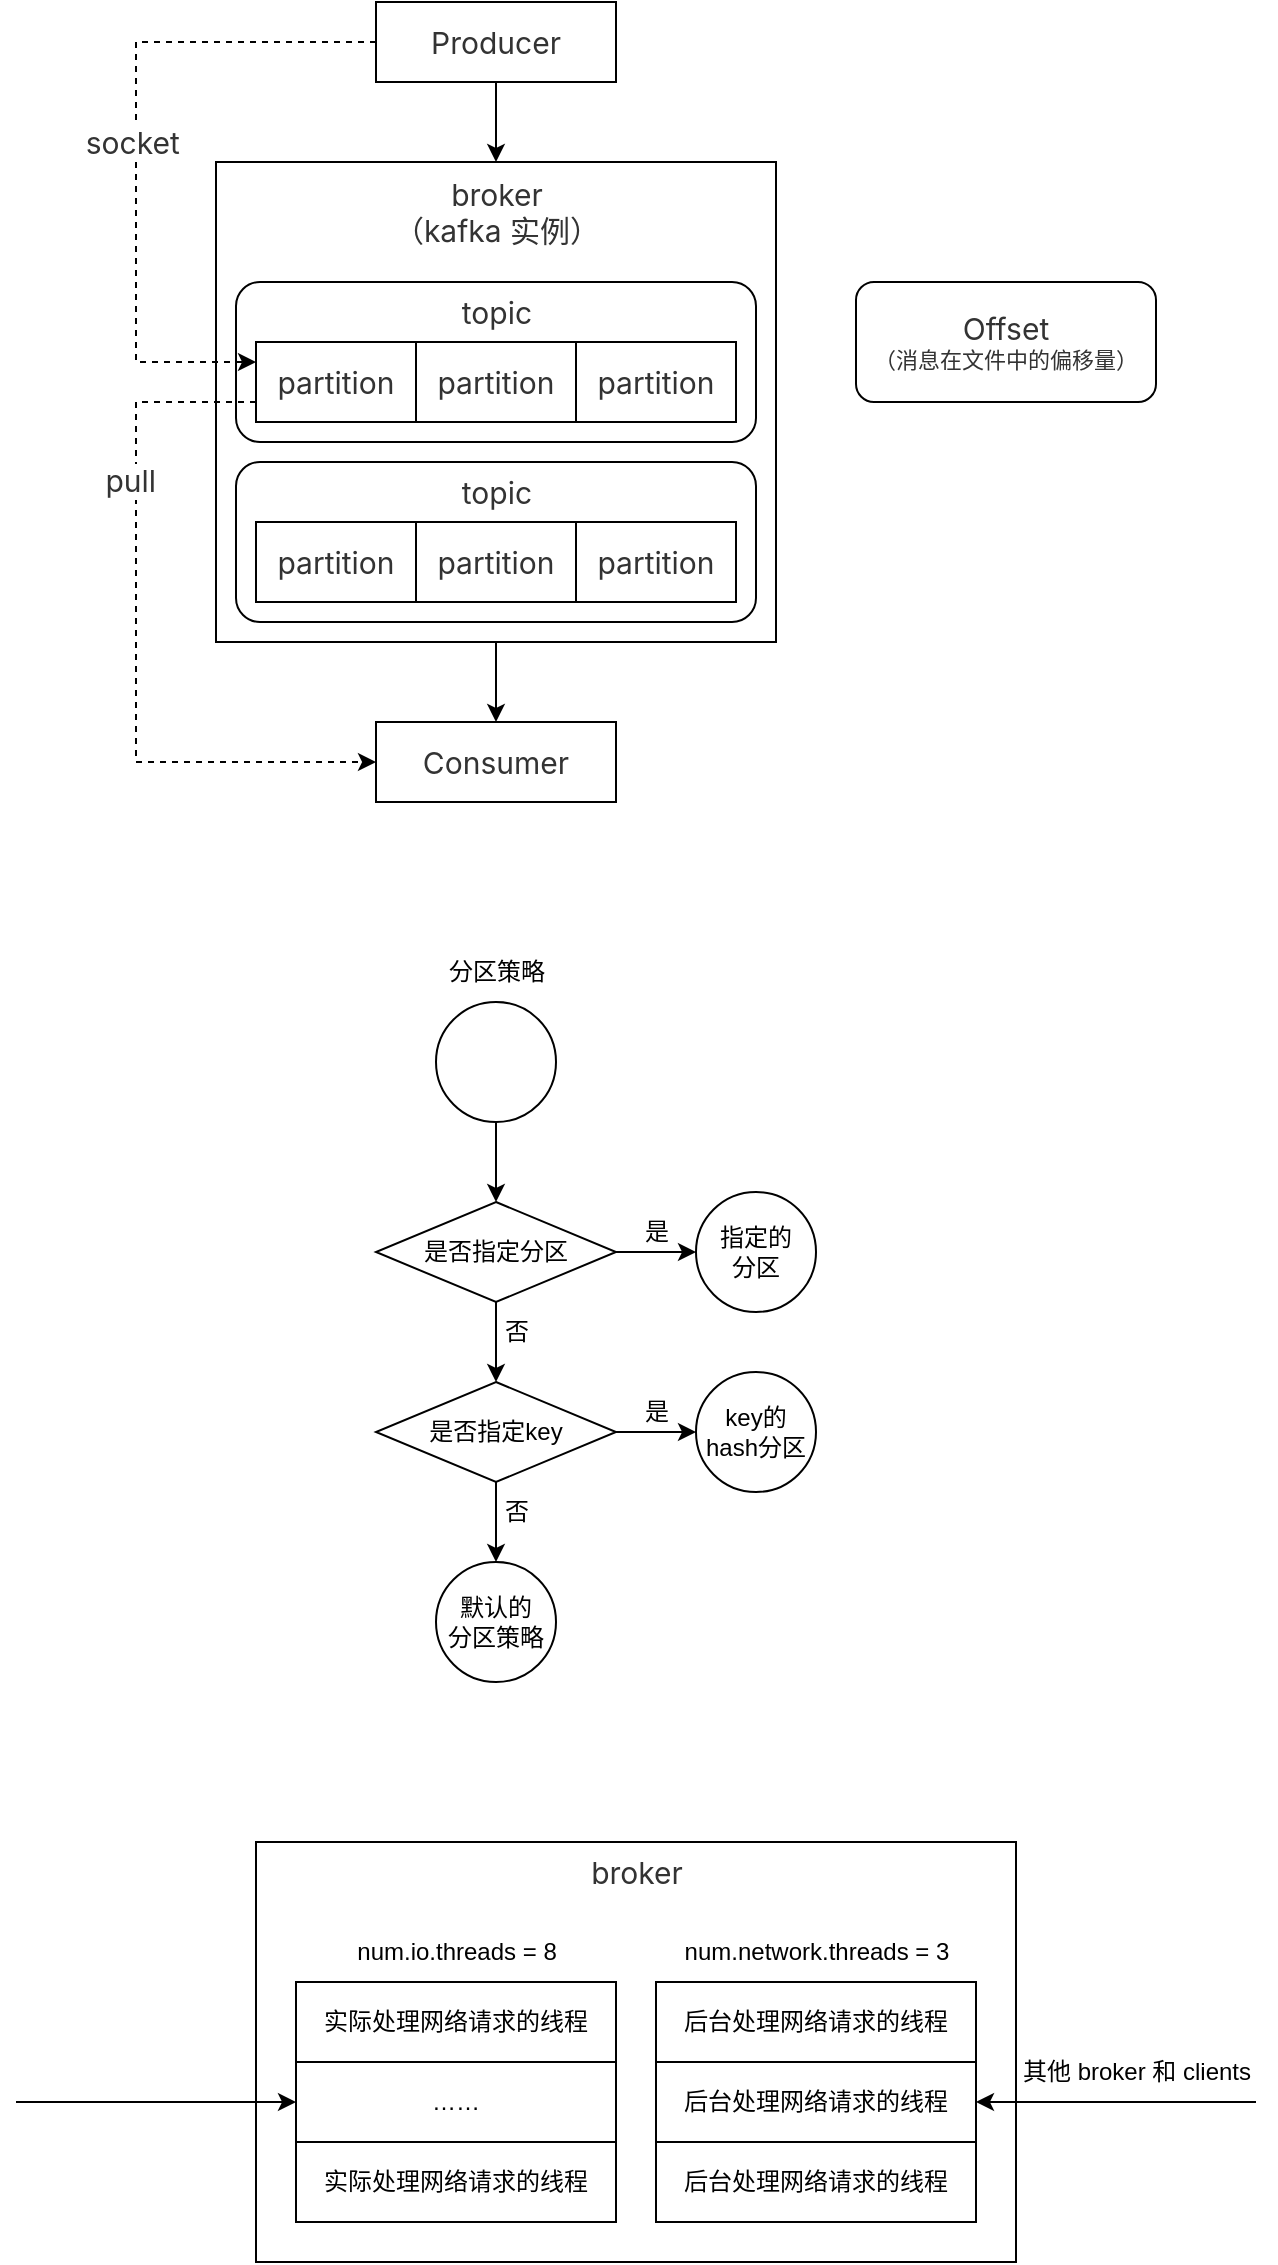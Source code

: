 <mxfile version="20.2.6" type="github">
  <diagram id="tUmb8XhlvgioK_n3crcl" name="Page-1">
    <mxGraphModel dx="1038" dy="547" grid="1" gridSize="10" guides="1" tooltips="1" connect="1" arrows="1" fold="1" page="1" pageScale="1" pageWidth="1000" pageHeight="1000" math="0" shadow="0">
      <root>
        <mxCell id="0" />
        <mxCell id="1" parent="0" />
        <mxCell id="RqvUq66pB6Gr40ib2uWk-3" value="&lt;span style=&quot;color: rgb(51, 51, 51); font-family: -apple-system, BlinkMacSystemFont, &amp;quot;Helvetica Neue&amp;quot;, &amp;quot;PingFang SC&amp;quot;, &amp;quot;Microsoft YaHei&amp;quot;, &amp;quot;Source Han Sans SC&amp;quot;, &amp;quot;Noto Sans CJK SC&amp;quot;, &amp;quot;WenQuanYi Micro Hei&amp;quot;, sans-serif; font-size: 15px; text-align: start; background-color: rgb(255, 255, 255);&quot;&gt;&lt;br&gt;&lt;/span&gt;" style="whiteSpace=wrap;html=1;" vertex="1" parent="1">
          <mxGeometry x="260" y="1000" width="380" height="210" as="geometry" />
        </mxCell>
        <mxCell id="quHDzJTUn6T4a545BPjp-5" value="&lt;span style=&quot;color: rgb(51, 51, 51); font-family: -apple-system, BlinkMacSystemFont, &amp;quot;Helvetica Neue&amp;quot;, &amp;quot;PingFang SC&amp;quot;, &amp;quot;Microsoft YaHei&amp;quot;, &amp;quot;Source Han Sans SC&amp;quot;, &amp;quot;Noto Sans CJK SC&amp;quot;, &amp;quot;WenQuanYi Micro Hei&amp;quot;, sans-serif; font-size: 15px; text-align: start; background-color: rgb(255, 255, 255);&quot;&gt;&lt;br&gt;&lt;/span&gt;" style="whiteSpace=wrap;html=1;" parent="1" vertex="1">
          <mxGeometry x="240" y="160" width="280" height="240" as="geometry" />
        </mxCell>
        <mxCell id="quHDzJTUn6T4a545BPjp-22" style="edgeStyle=orthogonalEdgeStyle;rounded=0;orthogonalLoop=1;jettySize=auto;html=1;" parent="1" source="quHDzJTUn6T4a545BPjp-1" target="quHDzJTUn6T4a545BPjp-5" edge="1">
          <mxGeometry relative="1" as="geometry" />
        </mxCell>
        <mxCell id="quHDzJTUn6T4a545BPjp-1" value="&lt;span style=&quot;color: rgb(51, 51, 51); font-family: -apple-system, BlinkMacSystemFont, &amp;quot;Helvetica Neue&amp;quot;, &amp;quot;PingFang SC&amp;quot;, &amp;quot;Microsoft YaHei&amp;quot;, &amp;quot;Source Han Sans SC&amp;quot;, &amp;quot;Noto Sans CJK SC&amp;quot;, &amp;quot;WenQuanYi Micro Hei&amp;quot;, sans-serif; font-size: 15px; text-align: start; background-color: rgb(255, 255, 255);&quot;&gt;Producer&lt;/span&gt;" style="rounded=0;whiteSpace=wrap;html=1;" parent="1" vertex="1">
          <mxGeometry x="320" y="80" width="120" height="40" as="geometry" />
        </mxCell>
        <mxCell id="quHDzJTUn6T4a545BPjp-3" value="&lt;span style=&quot;color: rgb(51, 51, 51); font-family: -apple-system, BlinkMacSystemFont, &amp;quot;Helvetica Neue&amp;quot;, &amp;quot;PingFang SC&amp;quot;, &amp;quot;Microsoft YaHei&amp;quot;, &amp;quot;Source Han Sans SC&amp;quot;, &amp;quot;Noto Sans CJK SC&amp;quot;, &amp;quot;WenQuanYi Micro Hei&amp;quot;, sans-serif; font-size: 15px; text-align: start; background-color: rgb(255, 255, 255);&quot;&gt;Consumer&lt;/span&gt;" style="rounded=0;whiteSpace=wrap;html=1;" parent="1" vertex="1">
          <mxGeometry x="320" y="440" width="120" height="40" as="geometry" />
        </mxCell>
        <mxCell id="quHDzJTUn6T4a545BPjp-23" style="edgeStyle=orthogonalEdgeStyle;rounded=0;orthogonalLoop=1;jettySize=auto;html=1;entryX=0.5;entryY=0;entryDx=0;entryDy=0;" parent="1" source="quHDzJTUn6T4a545BPjp-5" target="quHDzJTUn6T4a545BPjp-3" edge="1">
          <mxGeometry relative="1" as="geometry" />
        </mxCell>
        <mxCell id="quHDzJTUn6T4a545BPjp-13" value="" style="group" parent="1" vertex="1" connectable="0">
          <mxGeometry x="250" y="220" width="260" height="80" as="geometry" />
        </mxCell>
        <mxCell id="quHDzJTUn6T4a545BPjp-12" value="" style="rounded=1;whiteSpace=wrap;html=1;" parent="quHDzJTUn6T4a545BPjp-13" vertex="1">
          <mxGeometry width="260" height="80" as="geometry" />
        </mxCell>
        <mxCell id="quHDzJTUn6T4a545BPjp-7" value="&lt;span style=&quot;color: rgb(51, 51, 51); font-family: -apple-system, BlinkMacSystemFont, &amp;quot;Helvetica Neue&amp;quot;, &amp;quot;PingFang SC&amp;quot;, &amp;quot;Microsoft YaHei&amp;quot;, &amp;quot;Source Han Sans SC&amp;quot;, &amp;quot;Noto Sans CJK SC&amp;quot;, &amp;quot;WenQuanYi Micro Hei&amp;quot;, sans-serif; font-size: 15px; text-align: start; background-color: rgb(255, 255, 255);&quot;&gt;topic&lt;/span&gt;" style="text;html=1;align=center;verticalAlign=middle;resizable=0;points=[];autosize=1;strokeColor=none;fillColor=none;" parent="quHDzJTUn6T4a545BPjp-13" vertex="1">
          <mxGeometry x="100" width="60" height="30" as="geometry" />
        </mxCell>
        <mxCell id="quHDzJTUn6T4a545BPjp-8" value="&lt;span style=&quot;color: rgb(51, 51, 51); font-family: -apple-system, BlinkMacSystemFont, &amp;quot;Helvetica Neue&amp;quot;, &amp;quot;PingFang SC&amp;quot;, &amp;quot;Microsoft YaHei&amp;quot;, &amp;quot;Source Han Sans SC&amp;quot;, &amp;quot;Noto Sans CJK SC&amp;quot;, &amp;quot;WenQuanYi Micro Hei&amp;quot;, sans-serif; font-size: 15px; text-align: start; background-color: rgb(255, 255, 255);&quot;&gt;partition&lt;/span&gt;" style="rounded=0;whiteSpace=wrap;html=1;" parent="quHDzJTUn6T4a545BPjp-13" vertex="1">
          <mxGeometry x="10" y="30" width="80" height="40" as="geometry" />
        </mxCell>
        <mxCell id="quHDzJTUn6T4a545BPjp-9" value="&lt;span style=&quot;color: rgb(51, 51, 51); font-family: -apple-system, BlinkMacSystemFont, &amp;quot;Helvetica Neue&amp;quot;, &amp;quot;PingFang SC&amp;quot;, &amp;quot;Microsoft YaHei&amp;quot;, &amp;quot;Source Han Sans SC&amp;quot;, &amp;quot;Noto Sans CJK SC&amp;quot;, &amp;quot;WenQuanYi Micro Hei&amp;quot;, sans-serif; font-size: 15px; text-align: start; background-color: rgb(255, 255, 255);&quot;&gt;partition&lt;/span&gt;" style="rounded=0;whiteSpace=wrap;html=1;" parent="quHDzJTUn6T4a545BPjp-13" vertex="1">
          <mxGeometry x="90" y="30" width="80" height="40" as="geometry" />
        </mxCell>
        <mxCell id="quHDzJTUn6T4a545BPjp-10" value="&lt;span style=&quot;color: rgb(51, 51, 51); font-family: -apple-system, BlinkMacSystemFont, &amp;quot;Helvetica Neue&amp;quot;, &amp;quot;PingFang SC&amp;quot;, &amp;quot;Microsoft YaHei&amp;quot;, &amp;quot;Source Han Sans SC&amp;quot;, &amp;quot;Noto Sans CJK SC&amp;quot;, &amp;quot;WenQuanYi Micro Hei&amp;quot;, sans-serif; font-size: 15px; text-align: start; background-color: rgb(255, 255, 255);&quot;&gt;partition&lt;/span&gt;" style="rounded=0;whiteSpace=wrap;html=1;" parent="quHDzJTUn6T4a545BPjp-13" vertex="1">
          <mxGeometry x="170" y="30" width="80" height="40" as="geometry" />
        </mxCell>
        <mxCell id="quHDzJTUn6T4a545BPjp-16" value="" style="group" parent="1" vertex="1" connectable="0">
          <mxGeometry x="250" y="310" width="260" height="80" as="geometry" />
        </mxCell>
        <mxCell id="quHDzJTUn6T4a545BPjp-17" value="" style="rounded=1;whiteSpace=wrap;html=1;" parent="quHDzJTUn6T4a545BPjp-16" vertex="1">
          <mxGeometry width="260" height="80" as="geometry" />
        </mxCell>
        <mxCell id="quHDzJTUn6T4a545BPjp-18" value="&lt;span style=&quot;color: rgb(51, 51, 51); font-family: -apple-system, BlinkMacSystemFont, &amp;quot;Helvetica Neue&amp;quot;, &amp;quot;PingFang SC&amp;quot;, &amp;quot;Microsoft YaHei&amp;quot;, &amp;quot;Source Han Sans SC&amp;quot;, &amp;quot;Noto Sans CJK SC&amp;quot;, &amp;quot;WenQuanYi Micro Hei&amp;quot;, sans-serif; font-size: 15px; text-align: start; background-color: rgb(255, 255, 255);&quot;&gt;topic&lt;/span&gt;" style="text;html=1;align=center;verticalAlign=middle;resizable=0;points=[];autosize=1;strokeColor=none;fillColor=none;" parent="quHDzJTUn6T4a545BPjp-16" vertex="1">
          <mxGeometry x="100" width="60" height="30" as="geometry" />
        </mxCell>
        <mxCell id="quHDzJTUn6T4a545BPjp-19" value="&lt;span style=&quot;color: rgb(51, 51, 51); font-family: -apple-system, BlinkMacSystemFont, &amp;quot;Helvetica Neue&amp;quot;, &amp;quot;PingFang SC&amp;quot;, &amp;quot;Microsoft YaHei&amp;quot;, &amp;quot;Source Han Sans SC&amp;quot;, &amp;quot;Noto Sans CJK SC&amp;quot;, &amp;quot;WenQuanYi Micro Hei&amp;quot;, sans-serif; font-size: 15px; text-align: start; background-color: rgb(255, 255, 255);&quot;&gt;partition&lt;/span&gt;" style="rounded=0;whiteSpace=wrap;html=1;" parent="quHDzJTUn6T4a545BPjp-16" vertex="1">
          <mxGeometry x="10" y="30" width="80" height="40" as="geometry" />
        </mxCell>
        <mxCell id="quHDzJTUn6T4a545BPjp-20" value="&lt;span style=&quot;color: rgb(51, 51, 51); font-family: -apple-system, BlinkMacSystemFont, &amp;quot;Helvetica Neue&amp;quot;, &amp;quot;PingFang SC&amp;quot;, &amp;quot;Microsoft YaHei&amp;quot;, &amp;quot;Source Han Sans SC&amp;quot;, &amp;quot;Noto Sans CJK SC&amp;quot;, &amp;quot;WenQuanYi Micro Hei&amp;quot;, sans-serif; font-size: 15px; text-align: start; background-color: rgb(255, 255, 255);&quot;&gt;partition&lt;/span&gt;" style="rounded=0;whiteSpace=wrap;html=1;" parent="quHDzJTUn6T4a545BPjp-16" vertex="1">
          <mxGeometry x="90" y="30" width="80" height="40" as="geometry" />
        </mxCell>
        <mxCell id="quHDzJTUn6T4a545BPjp-21" value="&lt;span style=&quot;color: rgb(51, 51, 51); font-family: -apple-system, BlinkMacSystemFont, &amp;quot;Helvetica Neue&amp;quot;, &amp;quot;PingFang SC&amp;quot;, &amp;quot;Microsoft YaHei&amp;quot;, &amp;quot;Source Han Sans SC&amp;quot;, &amp;quot;Noto Sans CJK SC&amp;quot;, &amp;quot;WenQuanYi Micro Hei&amp;quot;, sans-serif; font-size: 15px; text-align: start; background-color: rgb(255, 255, 255);&quot;&gt;partition&lt;/span&gt;" style="rounded=0;whiteSpace=wrap;html=1;" parent="quHDzJTUn6T4a545BPjp-16" vertex="1">
          <mxGeometry x="170" y="30" width="80" height="40" as="geometry" />
        </mxCell>
        <mxCell id="quHDzJTUn6T4a545BPjp-28" value="&lt;span style=&quot;color: rgb(51, 51, 51); font-family: -apple-system, BlinkMacSystemFont, &amp;quot;Helvetica Neue&amp;quot;, &amp;quot;PingFang SC&amp;quot;, &amp;quot;Microsoft YaHei&amp;quot;, &amp;quot;Source Han Sans SC&amp;quot;, &amp;quot;Noto Sans CJK SC&amp;quot;, &amp;quot;WenQuanYi Micro Hei&amp;quot;, sans-serif; text-align: start; font-size: 15px;&quot;&gt;Offset&lt;/span&gt;&lt;br style=&quot;color: rgb(51, 51, 51); font-family: -apple-system, BlinkMacSystemFont, &amp;quot;Helvetica Neue&amp;quot;, &amp;quot;PingFang SC&amp;quot;, &amp;quot;Microsoft YaHei&amp;quot;, &amp;quot;Source Han Sans SC&amp;quot;, &amp;quot;Noto Sans CJK SC&amp;quot;, &amp;quot;WenQuanYi Micro Hei&amp;quot;, sans-serif; font-size: 12px; text-align: start;&quot;&gt;&lt;font style=&quot;color: rgb(51, 51, 51); font-family: -apple-system, BlinkMacSystemFont, &amp;quot;Helvetica Neue&amp;quot;, &amp;quot;PingFang SC&amp;quot;, &amp;quot;Microsoft YaHei&amp;quot;, &amp;quot;Source Han Sans SC&amp;quot;, &amp;quot;Noto Sans CJK SC&amp;quot;, &amp;quot;WenQuanYi Micro Hei&amp;quot;, sans-serif; text-align: start;&quot;&gt;（消息在文件中的偏移量）&lt;/font&gt;" style="rounded=1;whiteSpace=wrap;html=1;fontSize=11;" parent="1" vertex="1">
          <mxGeometry x="560" y="220" width="150" height="60" as="geometry" />
        </mxCell>
        <mxCell id="quHDzJTUn6T4a545BPjp-29" value="&lt;span style=&quot;color: rgb(51, 51, 51); font-family: -apple-system, BlinkMacSystemFont, &amp;quot;Helvetica Neue&amp;quot;, &amp;quot;PingFang SC&amp;quot;, &amp;quot;Microsoft YaHei&amp;quot;, &amp;quot;Source Han Sans SC&amp;quot;, &amp;quot;Noto Sans CJK SC&amp;quot;, &amp;quot;WenQuanYi Micro Hei&amp;quot;, sans-serif; font-size: 15px; text-align: start; background-color: rgb(255, 255, 255);&quot;&gt;broker&lt;/span&gt;&lt;br style=&quot;color: rgb(51, 51, 51); font-family: -apple-system, BlinkMacSystemFont, &amp;quot;Helvetica Neue&amp;quot;, &amp;quot;PingFang SC&amp;quot;, &amp;quot;Microsoft YaHei&amp;quot;, &amp;quot;Source Han Sans SC&amp;quot;, &amp;quot;Noto Sans CJK SC&amp;quot;, &amp;quot;WenQuanYi Micro Hei&amp;quot;, sans-serif; font-size: 15px; text-align: start;&quot;&gt;&lt;span style=&quot;color: rgb(51, 51, 51); font-family: -apple-system, BlinkMacSystemFont, &amp;quot;Helvetica Neue&amp;quot;, &amp;quot;PingFang SC&amp;quot;, &amp;quot;Microsoft YaHei&amp;quot;, &amp;quot;Source Han Sans SC&amp;quot;, &amp;quot;Noto Sans CJK SC&amp;quot;, &amp;quot;WenQuanYi Micro Hei&amp;quot;, sans-serif; font-size: 15px; text-align: start; background-color: rgb(255, 255, 255);&quot;&gt;（kafka 实例）&lt;/span&gt;" style="text;html=1;align=center;verticalAlign=middle;resizable=0;points=[];autosize=1;strokeColor=none;fillColor=none;fontSize=11;" parent="1" vertex="1">
          <mxGeometry x="315" y="160" width="130" height="50" as="geometry" />
        </mxCell>
        <mxCell id="quHDzJTUn6T4a545BPjp-30" style="edgeStyle=orthogonalEdgeStyle;rounded=0;orthogonalLoop=1;jettySize=auto;html=1;entryX=0;entryY=0.25;entryDx=0;entryDy=0;dashed=1;fontSize=11;exitX=0;exitY=0.5;exitDx=0;exitDy=0;" parent="1" source="quHDzJTUn6T4a545BPjp-1" target="quHDzJTUn6T4a545BPjp-8" edge="1">
          <mxGeometry relative="1" as="geometry">
            <Array as="points">
              <mxPoint x="200" y="100" />
              <mxPoint x="200" y="260" />
            </Array>
          </mxGeometry>
        </mxCell>
        <mxCell id="quHDzJTUn6T4a545BPjp-31" value="&lt;span style=&quot;color: rgb(51, 51, 51); font-family: -apple-system, BlinkMacSystemFont, &amp;quot;Helvetica Neue&amp;quot;, &amp;quot;PingFang SC&amp;quot;, &amp;quot;Microsoft YaHei&amp;quot;, &amp;quot;Source Han Sans SC&amp;quot;, &amp;quot;Noto Sans CJK SC&amp;quot;, &amp;quot;WenQuanYi Micro Hei&amp;quot;, sans-serif; font-size: 15px; text-align: start;&quot;&gt;socket&amp;nbsp;&lt;/span&gt;" style="edgeLabel;html=1;align=center;verticalAlign=middle;resizable=0;points=[];fontSize=11;" parent="quHDzJTUn6T4a545BPjp-30" vertex="1" connectable="0">
          <mxGeometry x="-0.423" y="2" relative="1" as="geometry">
            <mxPoint x="-22" y="48" as="offset" />
          </mxGeometry>
        </mxCell>
        <mxCell id="quHDzJTUn6T4a545BPjp-32" style="edgeStyle=orthogonalEdgeStyle;rounded=0;orthogonalLoop=1;jettySize=auto;html=1;entryX=0;entryY=0.5;entryDx=0;entryDy=0;dashed=1;fontSize=11;" parent="1" source="quHDzJTUn6T4a545BPjp-8" target="quHDzJTUn6T4a545BPjp-3" edge="1">
          <mxGeometry relative="1" as="geometry">
            <Array as="points">
              <mxPoint x="200" y="280" />
              <mxPoint x="200" y="460" />
            </Array>
          </mxGeometry>
        </mxCell>
        <mxCell id="quHDzJTUn6T4a545BPjp-33" value="&lt;span style=&quot;color: rgb(51, 51, 51); font-family: -apple-system, BlinkMacSystemFont, &amp;quot;Helvetica Neue&amp;quot;, &amp;quot;PingFang SC&amp;quot;, &amp;quot;Microsoft YaHei&amp;quot;, &amp;quot;Source Han Sans SC&amp;quot;, &amp;quot;Noto Sans CJK SC&amp;quot;, &amp;quot;WenQuanYi Micro Hei&amp;quot;, sans-serif; font-size: 15px; text-align: start;&quot;&gt;pull&amp;nbsp;&lt;/span&gt;" style="edgeLabel;html=1;align=center;verticalAlign=middle;resizable=0;points=[];fontSize=11;" parent="quHDzJTUn6T4a545BPjp-32" vertex="1" connectable="0">
          <mxGeometry x="-0.451" y="-1" relative="1" as="geometry">
            <mxPoint as="offset" />
          </mxGeometry>
        </mxCell>
        <mxCell id="tas6K1aLXxDEl5l0J1Os-1" value="分区策略" style="text;html=1;align=center;verticalAlign=middle;resizable=0;points=[];autosize=1;strokeColor=none;fillColor=none;" parent="1" vertex="1">
          <mxGeometry x="345" y="550" width="70" height="30" as="geometry" />
        </mxCell>
        <mxCell id="tas6K1aLXxDEl5l0J1Os-4" value="" style="edgeStyle=orthogonalEdgeStyle;rounded=0;orthogonalLoop=1;jettySize=auto;html=1;" parent="1" source="tas6K1aLXxDEl5l0J1Os-9" target="tas6K1aLXxDEl5l0J1Os-3" edge="1">
          <mxGeometry relative="1" as="geometry">
            <mxPoint x="380" y="640" as="sourcePoint" />
          </mxGeometry>
        </mxCell>
        <mxCell id="tas6K1aLXxDEl5l0J1Os-10" value="" style="edgeStyle=orthogonalEdgeStyle;rounded=0;orthogonalLoop=1;jettySize=auto;html=1;" parent="1" source="tas6K1aLXxDEl5l0J1Os-3" target="tas6K1aLXxDEl5l0J1Os-5" edge="1">
          <mxGeometry relative="1" as="geometry" />
        </mxCell>
        <mxCell id="tas6K1aLXxDEl5l0J1Os-15" value="" style="edgeStyle=orthogonalEdgeStyle;rounded=0;orthogonalLoop=1;jettySize=auto;html=1;" parent="1" source="tas6K1aLXxDEl5l0J1Os-3" target="tas6K1aLXxDEl5l0J1Os-14" edge="1">
          <mxGeometry relative="1" as="geometry" />
        </mxCell>
        <mxCell id="tas6K1aLXxDEl5l0J1Os-3" value="是否指定分区" style="rhombus;whiteSpace=wrap;html=1;" parent="1" vertex="1">
          <mxGeometry x="320" y="680" width="120" height="50" as="geometry" />
        </mxCell>
        <mxCell id="tas6K1aLXxDEl5l0J1Os-8" style="edgeStyle=orthogonalEdgeStyle;rounded=0;orthogonalLoop=1;jettySize=auto;html=1;entryX=0.5;entryY=0;entryDx=0;entryDy=0;" parent="1" source="tas6K1aLXxDEl5l0J1Os-5" target="tas6K1aLXxDEl5l0J1Os-7" edge="1">
          <mxGeometry relative="1" as="geometry" />
        </mxCell>
        <mxCell id="tas6K1aLXxDEl5l0J1Os-19" style="edgeStyle=orthogonalEdgeStyle;rounded=0;orthogonalLoop=1;jettySize=auto;html=1;" parent="1" source="tas6K1aLXxDEl5l0J1Os-5" target="tas6K1aLXxDEl5l0J1Os-18" edge="1">
          <mxGeometry relative="1" as="geometry" />
        </mxCell>
        <mxCell id="tas6K1aLXxDEl5l0J1Os-5" value="是否指定key" style="rhombus;whiteSpace=wrap;html=1;" parent="1" vertex="1">
          <mxGeometry x="320" y="770" width="120" height="50" as="geometry" />
        </mxCell>
        <mxCell id="tas6K1aLXxDEl5l0J1Os-7" value="默认的&lt;br&gt;分区策略" style="ellipse;whiteSpace=wrap;html=1;aspect=fixed;" parent="1" vertex="1">
          <mxGeometry x="350" y="860" width="60" height="60" as="geometry" />
        </mxCell>
        <mxCell id="tas6K1aLXxDEl5l0J1Os-9" value="" style="ellipse;whiteSpace=wrap;html=1;aspect=fixed;" parent="1" vertex="1">
          <mxGeometry x="350" y="580" width="60" height="60" as="geometry" />
        </mxCell>
        <mxCell id="tas6K1aLXxDEl5l0J1Os-11" value="否" style="text;html=1;align=center;verticalAlign=middle;resizable=0;points=[];autosize=1;strokeColor=none;fillColor=none;" parent="1" vertex="1">
          <mxGeometry x="370" y="730" width="40" height="30" as="geometry" />
        </mxCell>
        <mxCell id="tas6K1aLXxDEl5l0J1Os-12" value="否" style="text;html=1;align=center;verticalAlign=middle;resizable=0;points=[];autosize=1;strokeColor=none;fillColor=none;" parent="1" vertex="1">
          <mxGeometry x="370" y="820" width="40" height="30" as="geometry" />
        </mxCell>
        <mxCell id="tas6K1aLXxDEl5l0J1Os-14" value="指定的&lt;br&gt;分区" style="ellipse;whiteSpace=wrap;html=1;aspect=fixed;" parent="1" vertex="1">
          <mxGeometry x="480" y="675" width="60" height="60" as="geometry" />
        </mxCell>
        <mxCell id="tas6K1aLXxDEl5l0J1Os-16" value="是" style="text;html=1;align=center;verticalAlign=middle;resizable=0;points=[];autosize=1;strokeColor=none;fillColor=none;" parent="1" vertex="1">
          <mxGeometry x="440" y="680" width="40" height="30" as="geometry" />
        </mxCell>
        <mxCell id="tas6K1aLXxDEl5l0J1Os-17" value="是" style="text;html=1;align=center;verticalAlign=middle;resizable=0;points=[];autosize=1;strokeColor=none;fillColor=none;" parent="1" vertex="1">
          <mxGeometry x="440" y="770" width="40" height="30" as="geometry" />
        </mxCell>
        <mxCell id="tas6K1aLXxDEl5l0J1Os-18" value="key的&lt;br&gt;hash分区" style="ellipse;whiteSpace=wrap;html=1;aspect=fixed;" parent="1" vertex="1">
          <mxGeometry x="480" y="765" width="60" height="60" as="geometry" />
        </mxCell>
        <mxCell id="RqvUq66pB6Gr40ib2uWk-16" value="&lt;span style=&quot;color: rgb(51, 51, 51); font-family: -apple-system, BlinkMacSystemFont, &amp;quot;Helvetica Neue&amp;quot;, &amp;quot;PingFang SC&amp;quot;, &amp;quot;Microsoft YaHei&amp;quot;, &amp;quot;Source Han Sans SC&amp;quot;, &amp;quot;Noto Sans CJK SC&amp;quot;, &amp;quot;WenQuanYi Micro Hei&amp;quot;, sans-serif; font-size: 15px; text-align: start; background-color: rgb(255, 255, 255);&quot;&gt;broker&lt;/span&gt;" style="text;html=1;align=center;verticalAlign=middle;resizable=0;points=[];autosize=1;strokeColor=none;fillColor=none;fontSize=11;" vertex="1" parent="1">
          <mxGeometry x="415" y="1000" width="70" height="30" as="geometry" />
        </mxCell>
        <mxCell id="RqvUq66pB6Gr40ib2uWk-20" value="" style="group" vertex="1" connectable="0" parent="1">
          <mxGeometry x="460" y="1040" width="160" height="150" as="geometry" />
        </mxCell>
        <mxCell id="RqvUq66pB6Gr40ib2uWk-17" value="后台处理网络请求的线程" style="rounded=0;whiteSpace=wrap;html=1;" vertex="1" parent="RqvUq66pB6Gr40ib2uWk-20">
          <mxGeometry y="30" width="160" height="40" as="geometry" />
        </mxCell>
        <mxCell id="RqvUq66pB6Gr40ib2uWk-1" value="num.network.threads = 3" style="text;html=1;align=center;verticalAlign=middle;resizable=0;points=[];autosize=1;strokeColor=none;fillColor=none;" vertex="1" parent="RqvUq66pB6Gr40ib2uWk-20">
          <mxGeometry width="160" height="30" as="geometry" />
        </mxCell>
        <mxCell id="RqvUq66pB6Gr40ib2uWk-18" value="后台处理网络请求的线程" style="rounded=0;whiteSpace=wrap;html=1;" vertex="1" parent="RqvUq66pB6Gr40ib2uWk-20">
          <mxGeometry y="70" width="160" height="40" as="geometry" />
        </mxCell>
        <mxCell id="RqvUq66pB6Gr40ib2uWk-19" value="后台处理网络请求的线程" style="rounded=0;whiteSpace=wrap;html=1;" vertex="1" parent="RqvUq66pB6Gr40ib2uWk-20">
          <mxGeometry y="110" width="160" height="40" as="geometry" />
        </mxCell>
        <mxCell id="RqvUq66pB6Gr40ib2uWk-21" value="其他 broker 和 clients" style="text;html=1;align=center;verticalAlign=middle;resizable=0;points=[];autosize=1;strokeColor=none;fillColor=none;" vertex="1" parent="1">
          <mxGeometry x="630" y="1100" width="140" height="30" as="geometry" />
        </mxCell>
        <mxCell id="RqvUq66pB6Gr40ib2uWk-22" value="" style="endArrow=classic;html=1;rounded=0;entryX=1;entryY=0.5;entryDx=0;entryDy=0;" edge="1" parent="1" target="RqvUq66pB6Gr40ib2uWk-18">
          <mxGeometry width="50" height="50" relative="1" as="geometry">
            <mxPoint x="760" y="1130" as="sourcePoint" />
            <mxPoint x="530" y="940" as="targetPoint" />
          </mxGeometry>
        </mxCell>
        <mxCell id="RqvUq66pB6Gr40ib2uWk-23" value="" style="group" vertex="1" connectable="0" parent="1">
          <mxGeometry x="280" y="1040" width="160" height="150" as="geometry" />
        </mxCell>
        <mxCell id="RqvUq66pB6Gr40ib2uWk-24" value="实际处理网络请求的线程" style="rounded=0;whiteSpace=wrap;html=1;" vertex="1" parent="RqvUq66pB6Gr40ib2uWk-23">
          <mxGeometry y="30" width="160" height="40" as="geometry" />
        </mxCell>
        <mxCell id="RqvUq66pB6Gr40ib2uWk-25" value="num.io.threads = 8" style="text;html=1;align=center;verticalAlign=middle;resizable=0;points=[];autosize=1;strokeColor=none;fillColor=none;" vertex="1" parent="RqvUq66pB6Gr40ib2uWk-23">
          <mxGeometry x="20" width="120" height="30" as="geometry" />
        </mxCell>
        <mxCell id="RqvUq66pB6Gr40ib2uWk-26" value="……" style="rounded=0;whiteSpace=wrap;html=1;" vertex="1" parent="RqvUq66pB6Gr40ib2uWk-23">
          <mxGeometry y="70" width="160" height="40" as="geometry" />
        </mxCell>
        <mxCell id="RqvUq66pB6Gr40ib2uWk-27" value="实际处理网络请求的线程" style="rounded=0;whiteSpace=wrap;html=1;" vertex="1" parent="RqvUq66pB6Gr40ib2uWk-23">
          <mxGeometry y="110" width="160" height="40" as="geometry" />
        </mxCell>
        <mxCell id="RqvUq66pB6Gr40ib2uWk-28" value="" style="endArrow=classic;html=1;rounded=0;entryX=0;entryY=0.5;entryDx=0;entryDy=0;" edge="1" parent="1" target="RqvUq66pB6Gr40ib2uWk-26">
          <mxGeometry width="50" height="50" relative="1" as="geometry">
            <mxPoint x="140" y="1130" as="sourcePoint" />
            <mxPoint x="630" y="1140" as="targetPoint" />
          </mxGeometry>
        </mxCell>
      </root>
    </mxGraphModel>
  </diagram>
</mxfile>
